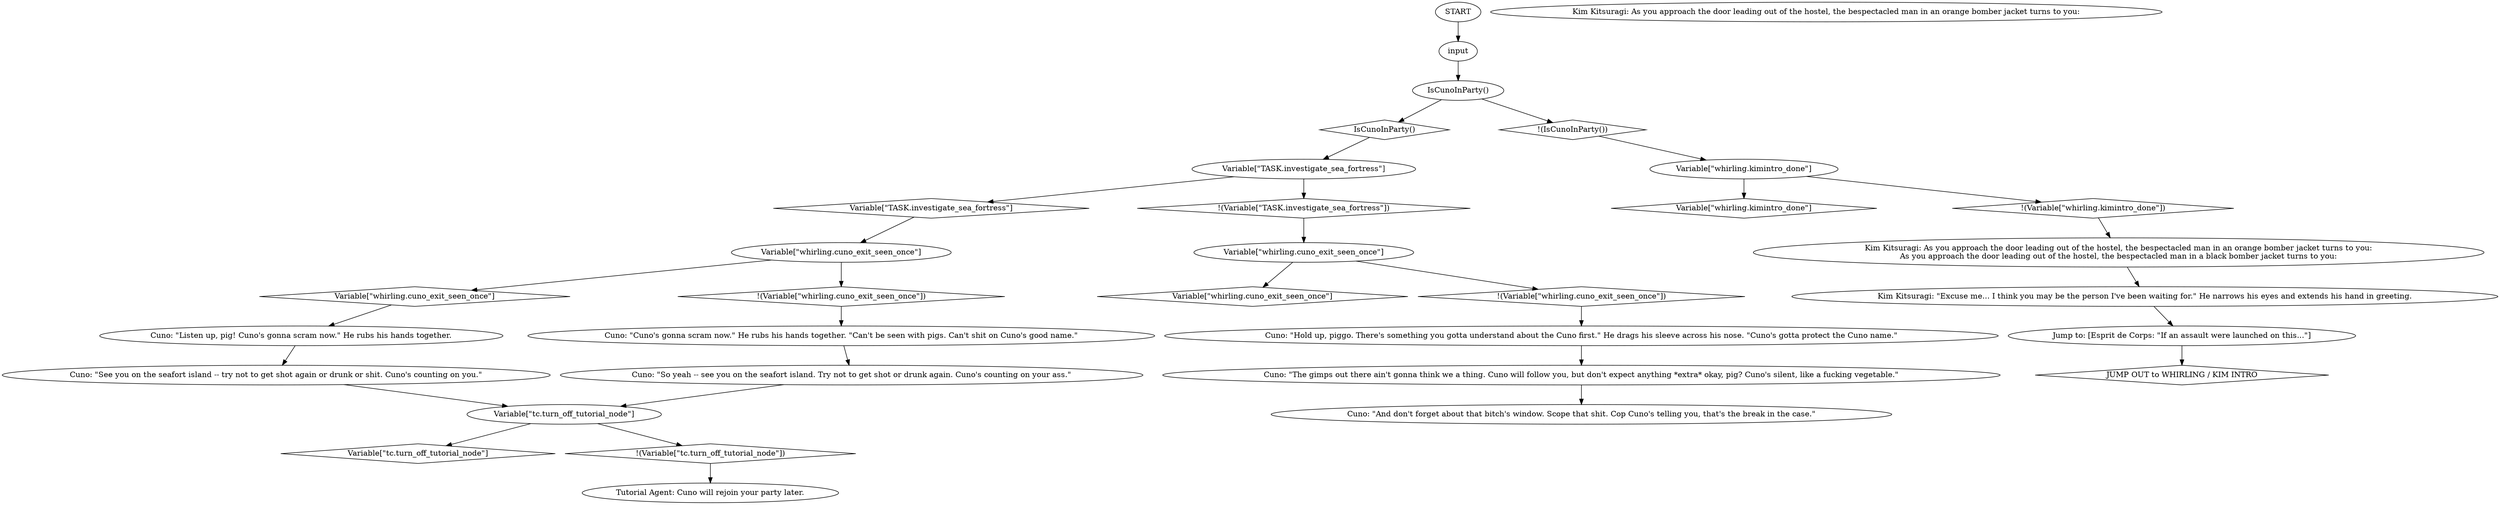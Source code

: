 # WHIRLING F1 / EXIT DOOR
# this is a crazy-ass exit-from-whirling door, god dammit.
# ==================================================
digraph G {
	  0 [label="START"];
	  1 [label="input"];
	  2 [label="Variable[\"whirling.cuno_exit_seen_once\"]"];
	  3 [label="Variable[\"whirling.cuno_exit_seen_once\"]", shape=diamond];
	  4 [label="!(Variable[\"whirling.cuno_exit_seen_once\"])", shape=diamond];
	  5 [label="IsCunoInParty()"];
	  6 [label="IsCunoInParty()", shape=diamond];
	  7 [label="!(IsCunoInParty())", shape=diamond];
	  8 [label="Cuno: \"Hold up, piggo. There's something you gotta understand about the Cuno first.\" He drags his sleeve across his nose. \"Cuno's gotta protect the Cuno name.\""];
	  9 [label="Cuno: \"Listen up, pig! Cuno's gonna scram now.\" He rubs his hands together."];
	  10 [label="Variable[\"TASK.investigate_sea_fortress\"]"];
	  11 [label="Variable[\"TASK.investigate_sea_fortress\"]", shape=diamond];
	  12 [label="!(Variable[\"TASK.investigate_sea_fortress\"])", shape=diamond];
	  14 [label="Tutorial Agent: Cuno will rejoin your party later."];
	  15 [label="Variable[\"whirling.cuno_exit_seen_once\"]"];
	  16 [label="Variable[\"whirling.cuno_exit_seen_once\"]", shape=diamond];
	  17 [label="!(Variable[\"whirling.cuno_exit_seen_once\"])", shape=diamond];
	  18 [label="Kim Kitsuragi: As you approach the door leading out of the hostel, the bespectacled man in an orange bomber jacket turns to you:"];
	  19 [label="Variable[\"tc.turn_off_tutorial_node\"]"];
	  20 [label="Variable[\"tc.turn_off_tutorial_node\"]", shape=diamond];
	  21 [label="!(Variable[\"tc.turn_off_tutorial_node\"])", shape=diamond];
	  22 [label="Variable[\"whirling.kimintro_done\"]"];
	  23 [label="Variable[\"whirling.kimintro_done\"]", shape=diamond];
	  24 [label="!(Variable[\"whirling.kimintro_done\"])", shape=diamond];
	  25 [label="Cuno: \"So yeah -- see you on the seafort island. Try not to get shot or drunk again. Cuno's counting on your ass.\""];
	  26 [label="Cuno: \"See you on the seafort island -- try not to get shot again or drunk or shit. Cuno's counting on you.\""];
	  27 [label="Cuno: \"The gimps out there ain't gonna think we a thing. Cuno will follow you, but don't expect anything *extra* okay, pig? Cuno's silent, like a fucking vegetable.\""];
	  28 [label="Jump to: [Esprit de Corps: \"If an assault were launched on this...\"]"];
	  29 [label="Kim Kitsuragi: As you approach the door leading out of the hostel, the bespectacled man in an orange bomber jacket turns to you:\nAs you approach the door leading out of the hostel, the bespectacled man in a black bomber jacket turns to you:"];
	  30 [label="Cuno: \"And don't forget about that bitch's window. Scope that shit. Cop Cuno's telling you, that's the break in the case.\""];
	  31 [label="Kim Kitsuragi: \"Excuse me... I think you may be the person I've been waiting for.\" He narrows his eyes and extends his hand in greeting."];
	  32 [label="Cuno: \"Cuno's gonna scram now.\" He rubs his hands together. \"Can't be seen with pigs. Can't shit on Cuno's good name.\""];
	  120162 [label="JUMP OUT to WHIRLING / KIM INTRO", shape=diamond];
	  0 -> 1
	  1 -> 5
	  2 -> 3
	  2 -> 4
	  4 -> 8
	  5 -> 6
	  5 -> 7
	  6 -> 10
	  7 -> 22
	  8 -> 27
	  9 -> 26
	  10 -> 11
	  10 -> 12
	  11 -> 15
	  12 -> 2
	  15 -> 16
	  15 -> 17
	  16 -> 9
	  17 -> 32
	  19 -> 20
	  19 -> 21
	  21 -> 14
	  22 -> 24
	  22 -> 23
	  24 -> 29
	  25 -> 19
	  26 -> 19
	  27 -> 30
	  28 -> 120162
	  29 -> 31
	  31 -> 28
	  32 -> 25
}

